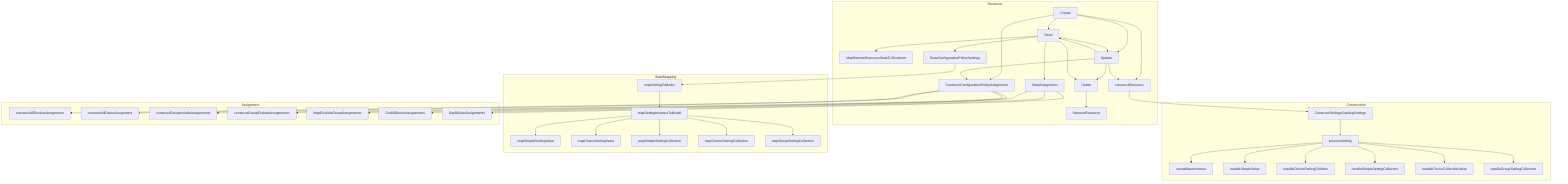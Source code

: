 flowchart TD
    subgraph Resource
        Create --> constructResource
        Create --> ConstructConfigurationPolicyAssignment
        Create --> Read
        Read --> MapRemoteResourceStateToTerraform
        Read --> StateConfigurationPolicySettings
        Read --> StateAssignment
        Update --> constructResource
        Update --> ConstructConfigurationPolicyAssignment
        Update --> Read
        Delete --> RemoveResource
    end
    subgraph Construction
        constructResource --> ConstructSettingsCatalogSettings
        ConstructSettingsCatalogSettings --> processSetting
        processSetting --> createBaseInstance
        processSetting --> handleSimpleValue
        processSetting --> handleChoiceSettingChildren
        processSetting --> handleSimpleSettingCollection
        processSetting --> handleChoiceCollectionValue
        processSetting --> handleGroupSettingCollection
    end
    subgraph StateMapping
        StateConfigurationPolicySettings --> mapSettingToModel
        mapSettingToModel --> mapSettingInstanceToModel
        mapSettingInstanceToModel --> mapSimpleSettingValue
        mapSettingInstanceToModel --> mapChoiceSettingValue
        mapSettingInstanceToModel --> mapSimpleSettingCollection
        mapSettingInstanceToModel --> mapChoiceSettingCollection
        mapSettingInstanceToModel --> mapGroupSettingCollection
    end
    subgraph Assignment
        ConstructConfigurationPolicyAssignment --> constructAllDevicesAssignment
        ConstructConfigurationPolicyAssignment --> constructAllUsersAssignment
        ConstructConfigurationPolicyAssignment --> constructGroupIncludeAssignments
        ConstructConfigurationPolicyAssignment --> constructGroupExcludeAssignments
        StateAssignment --> MapExcludeGroupAssignments
        StateAssignment --> GetAllDeviceAssignments
        StateAssignment --> GetAllUserAssignments
    end
    Create --> Update
    Update --> Delete
    Read --> Update
    Read --> Delete